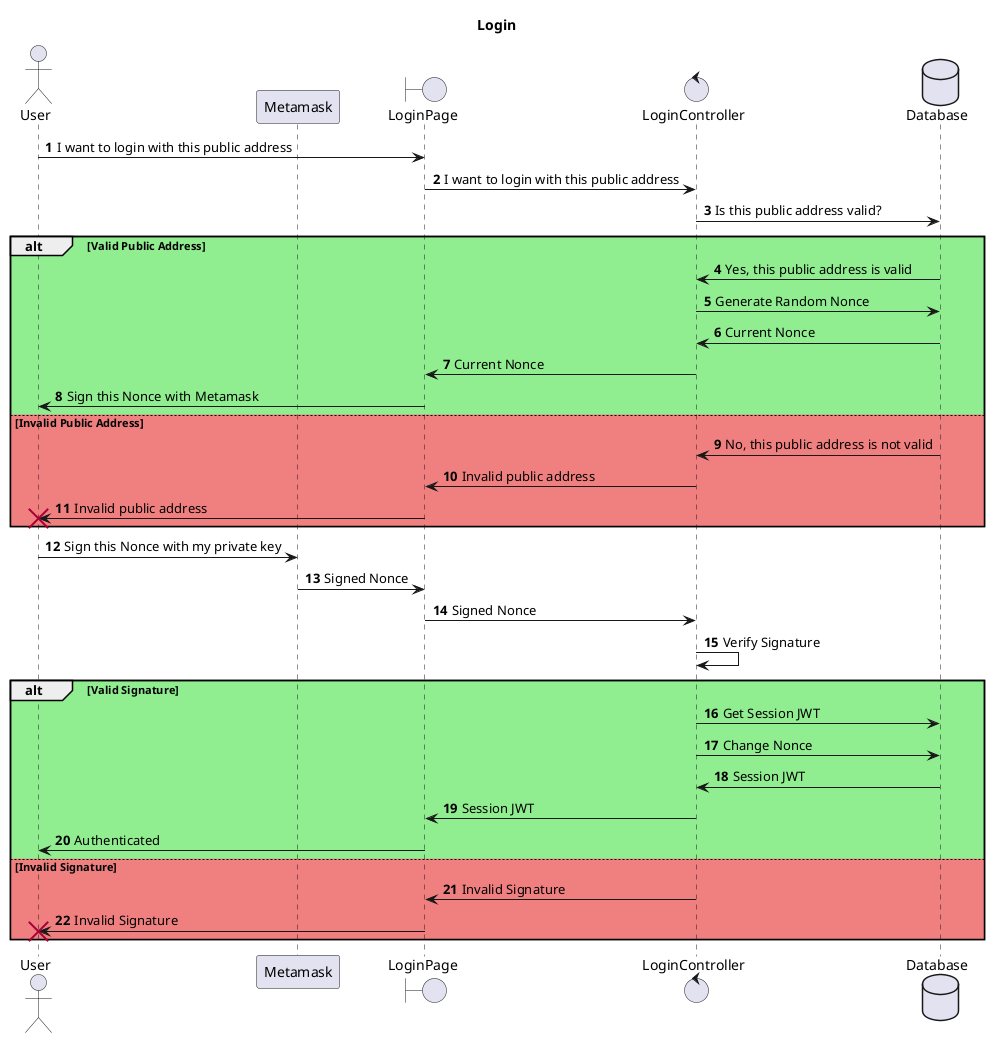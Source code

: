 @startuml Login
title Login
autonumber

actor User
participant Metamask
boundary LoginPage
control LoginController
database Database


User -> LoginPage : I want to login with this public address
LoginPage -> LoginController : I want to login with this public address
LoginController -> Database : Is this public address valid?

alt #LightGreen Valid Public Address

Database -> LoginController : Yes, this public address is valid
LoginController -> Database : Generate Random Nonce
Database -> LoginController : Current Nonce
LoginController -> LoginPage : Current Nonce
LoginPage -> User : Sign this Nonce with Metamask

else #LightCoral Invalid Public Address

Database -> LoginController : No, this public address is not valid
LoginController -> LoginPage : Invalid public address 
LoginPage -> User !! : Invalid public address

end

User -> Metamask : Sign this Nonce with my private key
Metamask -> LoginPage : Signed Nonce
LoginPage -> LoginController : Signed Nonce
LoginController -> LoginController : Verify Signature

alt #LightGreen Valid Signature

LoginController -> Database : Get Session JWT
LoginController -> Database : Change Nonce
Database -> LoginController : Session JWT
LoginController -> LoginPage : Session JWT
LoginPage -> User : Authenticated

else #LightCoral Invalid Signature

LoginController -> LoginPage : Invalid Signature
LoginPage -> User !! : Invalid Signature

end


@enduml